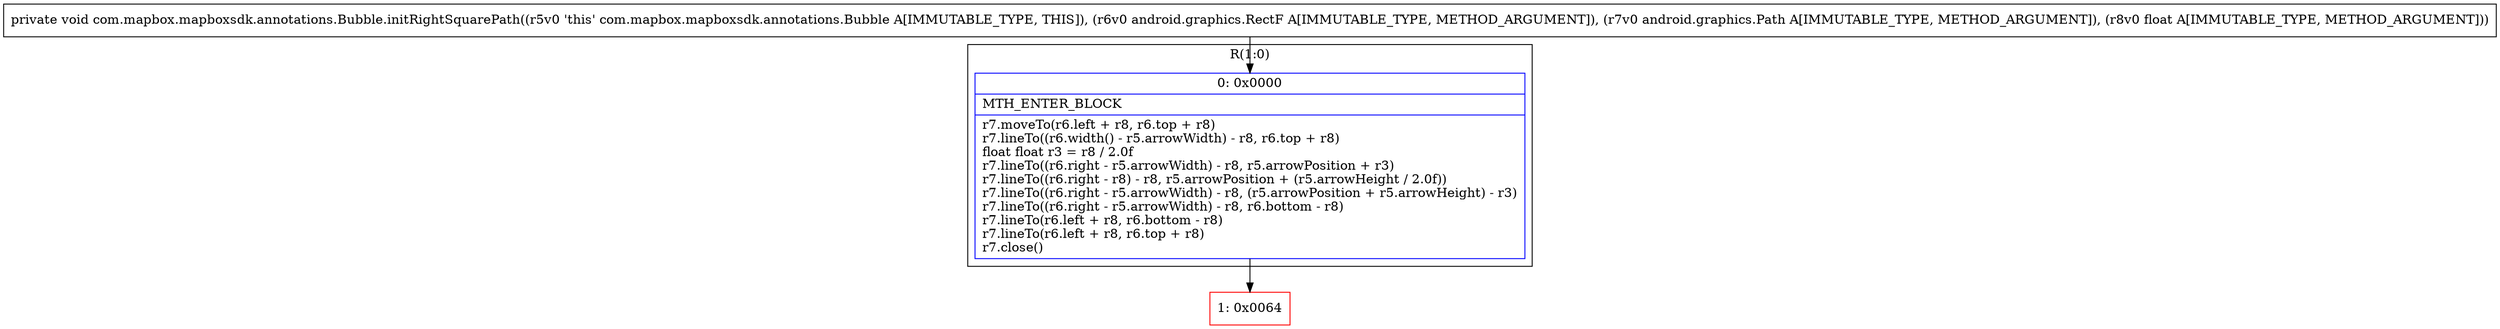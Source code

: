 digraph "CFG forcom.mapbox.mapboxsdk.annotations.Bubble.initRightSquarePath(Landroid\/graphics\/RectF;Landroid\/graphics\/Path;F)V" {
subgraph cluster_Region_1235738428 {
label = "R(1:0)";
node [shape=record,color=blue];
Node_0 [shape=record,label="{0\:\ 0x0000|MTH_ENTER_BLOCK\l|r7.moveTo(r6.left + r8, r6.top + r8)\lr7.lineTo((r6.width() \- r5.arrowWidth) \- r8, r6.top + r8)\lfloat float r3 = r8 \/ 2.0f\lr7.lineTo((r6.right \- r5.arrowWidth) \- r8, r5.arrowPosition + r3)\lr7.lineTo((r6.right \- r8) \- r8, r5.arrowPosition + (r5.arrowHeight \/ 2.0f))\lr7.lineTo((r6.right \- r5.arrowWidth) \- r8, (r5.arrowPosition + r5.arrowHeight) \- r3)\lr7.lineTo((r6.right \- r5.arrowWidth) \- r8, r6.bottom \- r8)\lr7.lineTo(r6.left + r8, r6.bottom \- r8)\lr7.lineTo(r6.left + r8, r6.top + r8)\lr7.close()\l}"];
}
Node_1 [shape=record,color=red,label="{1\:\ 0x0064}"];
MethodNode[shape=record,label="{private void com.mapbox.mapboxsdk.annotations.Bubble.initRightSquarePath((r5v0 'this' com.mapbox.mapboxsdk.annotations.Bubble A[IMMUTABLE_TYPE, THIS]), (r6v0 android.graphics.RectF A[IMMUTABLE_TYPE, METHOD_ARGUMENT]), (r7v0 android.graphics.Path A[IMMUTABLE_TYPE, METHOD_ARGUMENT]), (r8v0 float A[IMMUTABLE_TYPE, METHOD_ARGUMENT])) }"];
MethodNode -> Node_0;
Node_0 -> Node_1;
}

